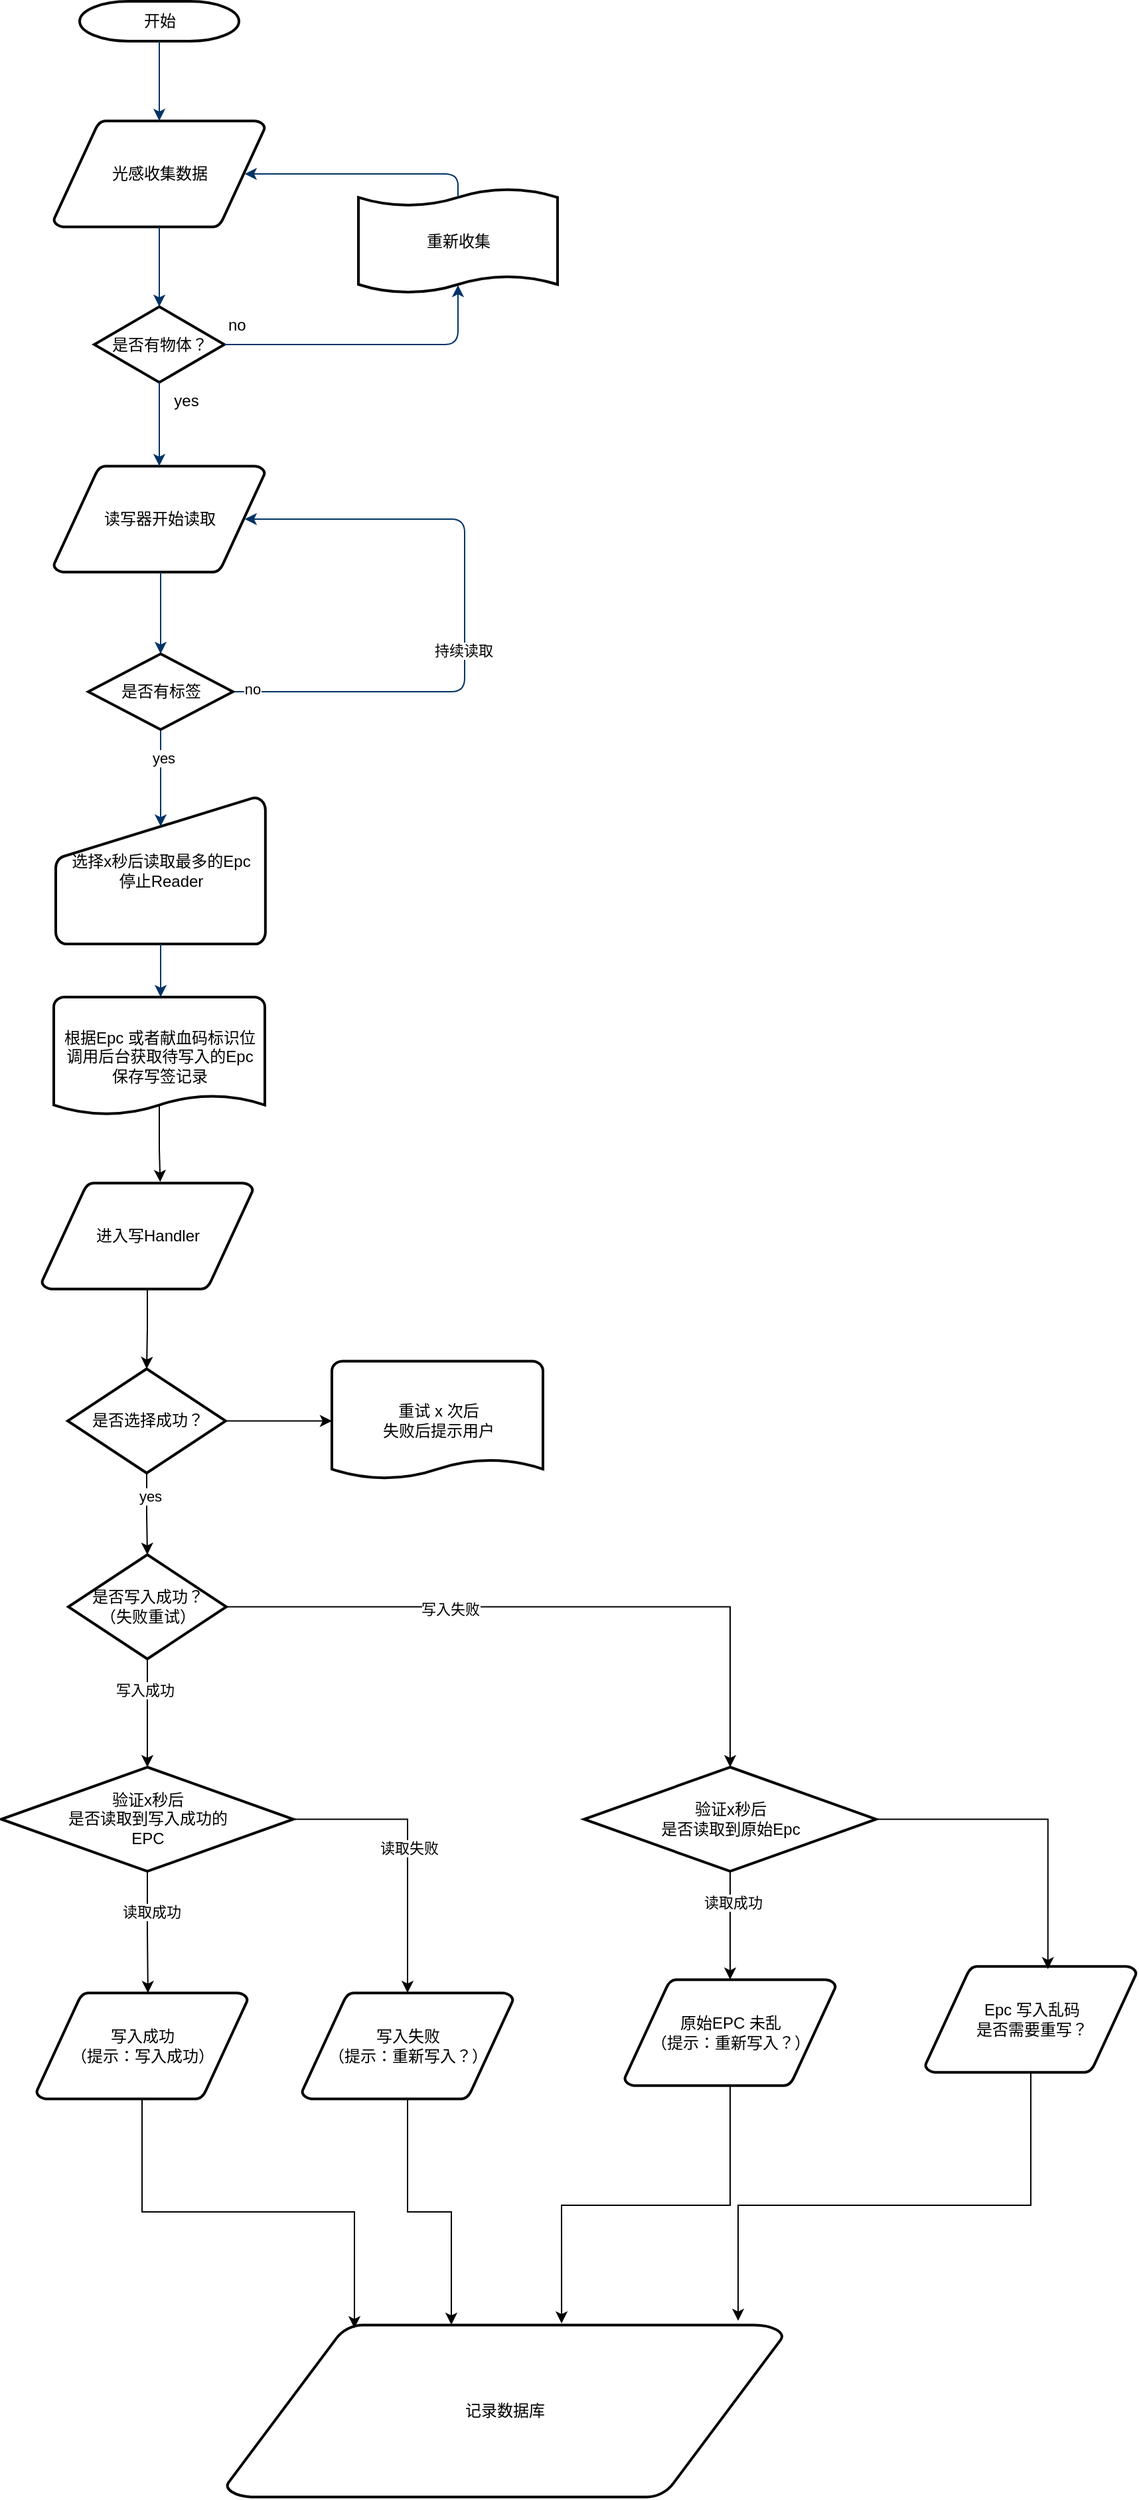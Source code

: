 <mxfile version="24.8.0">
  <diagram id="6a731a19-8d31-9384-78a2-239565b7b9f0" name="Page-1">
    <mxGraphModel dx="1354" dy="925" grid="1" gridSize="10" guides="1" tooltips="1" connect="1" arrows="1" fold="1" page="1" pageScale="1" pageWidth="1169" pageHeight="827" background="none" math="0" shadow="0">
      <root>
        <mxCell id="0" />
        <mxCell id="1" parent="0" />
        <mxCell id="2" value="开始" style="shape=mxgraph.flowchart.terminator;strokeWidth=2;gradientColor=none;gradientDirection=north;fontStyle=0;html=1;" parent="1" vertex="1">
          <mxGeometry x="260" y="160" width="120" height="30" as="geometry" />
        </mxCell>
        <mxCell id="4" value="读写器开始读取" style="shape=mxgraph.flowchart.data;strokeWidth=2;gradientColor=none;gradientDirection=north;fontStyle=0;html=1;" parent="1" vertex="1">
          <mxGeometry x="240.5" y="510" width="159" height="80" as="geometry" />
        </mxCell>
        <mxCell id="5" value="光感收集数据" style="shape=mxgraph.flowchart.data;strokeWidth=2;gradientColor=none;gradientDirection=north;fontStyle=0;html=1;" parent="1" vertex="1">
          <mxGeometry x="240.5" y="250" width="159" height="80" as="geometry" />
        </mxCell>
        <mxCell id="6" value="是否有物体？" style="shape=mxgraph.flowchart.decision;strokeWidth=2;gradientColor=none;gradientDirection=north;fontStyle=0;html=1;" parent="1" vertex="1">
          <mxGeometry x="271" y="390" width="98" height="57" as="geometry" />
        </mxCell>
        <mxCell id="7" style="fontStyle=1;strokeColor=#003366;strokeWidth=1;html=1;entryX=0.5;entryY=0;entryDx=0;entryDy=0;entryPerimeter=0;" parent="1" source="2" target="5" edge="1">
          <mxGeometry relative="1" as="geometry">
            <mxPoint x="320" y="130" as="targetPoint" />
          </mxGeometry>
        </mxCell>
        <mxCell id="9" style="entryX=0.5;entryY=0;entryPerimeter=0;fontStyle=1;strokeColor=#003366;strokeWidth=1;html=1;" parent="1" source="5" target="6" edge="1">
          <mxGeometry relative="1" as="geometry" />
        </mxCell>
        <mxCell id="10" value="" style="edgeStyle=elbowEdgeStyle;elbow=horizontal;entryX=0.5;entryY=0.91;entryPerimeter=0;exitX=1;exitY=0.5;exitPerimeter=0;fontStyle=1;strokeColor=#003366;strokeWidth=1;html=1;" parent="1" source="6" target="51" edge="1">
          <mxGeometry x="381" y="28.5" width="100" height="100" as="geometry">
            <mxPoint x="750" y="447" as="sourcePoint" />
            <mxPoint x="765.395" y="318.5" as="targetPoint" />
            <Array as="points">
              <mxPoint x="545" y="400" />
            </Array>
          </mxGeometry>
        </mxCell>
        <mxCell id="11" value="no" style="text;fontStyle=0;html=1;strokeColor=none;gradientColor=none;fillColor=none;strokeWidth=2;" parent="1" vertex="1">
          <mxGeometry x="370" y="390" width="40" height="26" as="geometry" />
        </mxCell>
        <mxCell id="12" value="" style="edgeStyle=elbowEdgeStyle;elbow=horizontal;fontColor=#001933;fontStyle=1;strokeColor=#003366;strokeWidth=1;html=1;" parent="1" source="6" target="4" edge="1">
          <mxGeometry width="100" height="100" as="geometry">
            <mxPoint y="100" as="sourcePoint" />
            <mxPoint x="100" as="targetPoint" />
          </mxGeometry>
        </mxCell>
        <mxCell id="14" value="yes" style="text;fontStyle=0;html=1;strokeColor=none;gradientColor=none;fillColor=none;strokeWidth=2;align=center;" parent="1" vertex="1">
          <mxGeometry x="320" y="447" width="40" height="26" as="geometry" />
        </mxCell>
        <mxCell id="17" value="" style="edgeStyle=elbowEdgeStyle;elbow=horizontal;fontStyle=1;strokeColor=#003366;strokeWidth=1;html=1;entryX=0.5;entryY=0;entryDx=0;entryDy=0;entryPerimeter=0;" parent="1" source="4" target="-VFkh3BsfnPw2SD_qIt7-55" edge="1">
          <mxGeometry width="100" height="100" as="geometry">
            <mxPoint y="100" as="sourcePoint" />
            <mxPoint x="320.167" y="640" as="targetPoint" />
          </mxGeometry>
        </mxCell>
        <mxCell id="19" value="" style="edgeStyle=elbowEdgeStyle;elbow=vertical;exitX=1;exitY=0.5;exitPerimeter=0;fontStyle=1;strokeColor=#003366;strokeWidth=1;html=1;exitDx=0;exitDy=0;entryX=0.905;entryY=0.5;entryDx=0;entryDy=0;entryPerimeter=0;" parent="1" source="-VFkh3BsfnPw2SD_qIt7-55" target="4" edge="1">
          <mxGeometry width="100" height="100" as="geometry">
            <mxPoint x="384.395" y="680" as="sourcePoint" />
            <mxPoint x="480" y="680" as="targetPoint" />
            <Array as="points">
              <mxPoint x="550" y="620" />
            </Array>
          </mxGeometry>
        </mxCell>
        <mxCell id="-VFkh3BsfnPw2SD_qIt7-57" value="持续读取" style="edgeLabel;html=1;align=center;verticalAlign=middle;resizable=0;points=[];" parent="19" vertex="1" connectable="0">
          <mxGeometry relative="1" as="geometry">
            <mxPoint x="-1" y="29" as="offset" />
          </mxGeometry>
        </mxCell>
        <mxCell id="-VFkh3BsfnPw2SD_qIt7-58" value="no" style="edgeLabel;html=1;align=center;verticalAlign=middle;resizable=0;points=[];" parent="19" vertex="1" connectable="0">
          <mxGeometry relative="1" as="geometry">
            <mxPoint x="-160" y="58" as="offset" />
          </mxGeometry>
        </mxCell>
        <mxCell id="20" value="选择x秒后读取最多的Epc&lt;br&gt;停止Reader" style="shape=mxgraph.flowchart.manual_input;strokeWidth=2;gradientColor=none;gradientDirection=north;fontStyle=0;html=1;" parent="1" vertex="1">
          <mxGeometry x="242" y="760" width="158" height="110" as="geometry" />
        </mxCell>
        <mxCell id="21" value="" style="edgeStyle=elbowEdgeStyle;elbow=horizontal;entryX=0.5;entryY=0.195;entryPerimeter=0;fontStyle=1;strokeColor=#003366;strokeWidth=1;html=1;exitX=0.5;exitY=1;exitDx=0;exitDy=0;exitPerimeter=0;" parent="1" source="-VFkh3BsfnPw2SD_qIt7-55" target="20" edge="1">
          <mxGeometry width="100" height="100" as="geometry">
            <mxPoint x="321" y="720" as="sourcePoint" />
            <mxPoint x="100" as="targetPoint" />
          </mxGeometry>
        </mxCell>
        <mxCell id="-VFkh3BsfnPw2SD_qIt7-59" value="yes" style="edgeLabel;html=1;align=center;verticalAlign=middle;resizable=0;points=[];" parent="21" vertex="1" connectable="0">
          <mxGeometry relative="1" as="geometry">
            <mxPoint x="2" y="-15" as="offset" />
          </mxGeometry>
        </mxCell>
        <mxCell id="22" value="根据Epc 或者献血码标识位&lt;br&gt;&lt;div&gt;调用后台获取待写入的Epc&lt;br&gt;保存写签记录&lt;/div&gt;" style="shape=mxgraph.flowchart.document;strokeWidth=2;gradientColor=none;gradientDirection=north;fontStyle=0;html=1;" parent="1" vertex="1">
          <mxGeometry x="240.5" y="910" width="159" height="90" as="geometry" />
        </mxCell>
        <mxCell id="23" value="" style="edgeStyle=elbowEdgeStyle;elbow=horizontal;exitX=0.5;exitY=1;exitPerimeter=0;fontStyle=1;strokeColor=#003366;strokeWidth=1;html=1;" parent="1" source="20" target="22" edge="1">
          <mxGeometry width="100" height="100" as="geometry">
            <mxPoint y="100" as="sourcePoint" />
            <mxPoint x="100" as="targetPoint" />
          </mxGeometry>
        </mxCell>
        <mxCell id="51" value="重新收集" style="shape=mxgraph.flowchart.paper_tape;strokeWidth=2;gradientColor=none;gradientDirection=north;fontStyle=0;html=1;" parent="1" vertex="1">
          <mxGeometry x="470" y="300" width="150" height="81" as="geometry" />
        </mxCell>
        <mxCell id="52" value="" style="edgeStyle=elbowEdgeStyle;elbow=horizontal;exitX=0.5;exitY=0.09;exitPerimeter=0;entryX=0.905;entryY=0.5;entryPerimeter=0;fontStyle=1;strokeColor=#003366;strokeWidth=1;html=1;" parent="1" source="51" target="5" edge="1">
          <mxGeometry width="100" height="100" as="geometry">
            <mxPoint y="100" as="sourcePoint" />
            <mxPoint x="100" as="targetPoint" />
            <Array as="points">
              <mxPoint x="545" y="300" />
            </Array>
          </mxGeometry>
        </mxCell>
        <mxCell id="-VFkh3BsfnPw2SD_qIt7-55" value="是否有标签" style="shape=mxgraph.flowchart.decision;strokeWidth=2;gradientColor=none;gradientDirection=north;fontStyle=0;html=1;" parent="1" vertex="1">
          <mxGeometry x="266.5" y="651.5" width="109" height="57" as="geometry" />
        </mxCell>
        <mxCell id="-VFkh3BsfnPw2SD_qIt7-71" style="edgeStyle=orthogonalEdgeStyle;rounded=0;orthogonalLoop=1;jettySize=auto;html=1;" parent="1" source="-VFkh3BsfnPw2SD_qIt7-65" target="-VFkh3BsfnPw2SD_qIt7-67" edge="1">
          <mxGeometry relative="1" as="geometry" />
        </mxCell>
        <mxCell id="-VFkh3BsfnPw2SD_qIt7-65" value="进入写Handler" style="shape=mxgraph.flowchart.data;strokeWidth=2;gradientColor=none;gradientDirection=north;fontStyle=0;html=1;" parent="1" vertex="1">
          <mxGeometry x="231.5" y="1050" width="159" height="80" as="geometry" />
        </mxCell>
        <mxCell id="-VFkh3BsfnPw2SD_qIt7-66" style="edgeStyle=orthogonalEdgeStyle;rounded=0;orthogonalLoop=1;jettySize=auto;html=1;entryX=0.561;entryY=-0.01;entryDx=0;entryDy=0;entryPerimeter=0;exitX=0.5;exitY=0.9;exitDx=0;exitDy=0;exitPerimeter=0;" parent="1" source="22" target="-VFkh3BsfnPw2SD_qIt7-65" edge="1">
          <mxGeometry relative="1" as="geometry" />
        </mxCell>
        <mxCell id="-VFkh3BsfnPw2SD_qIt7-67" value="是否选择成功？" style="shape=mxgraph.flowchart.decision;strokeWidth=2;gradientColor=none;gradientDirection=north;fontStyle=0;html=1;" parent="1" vertex="1">
          <mxGeometry x="251" y="1190" width="119" height="78.5" as="geometry" />
        </mxCell>
        <mxCell id="-VFkh3BsfnPw2SD_qIt7-68" value="重试 x 次后&lt;div&gt;失败后提示用户&lt;/div&gt;" style="shape=mxgraph.flowchart.document;strokeWidth=2;gradientColor=none;gradientDirection=north;fontStyle=0;html=1;" parent="1" vertex="1">
          <mxGeometry x="450" y="1184.25" width="159" height="90" as="geometry" />
        </mxCell>
        <mxCell id="-VFkh3BsfnPw2SD_qIt7-69" value="是否写入成功？&lt;br&gt;（失败重试）" style="shape=mxgraph.flowchart.decision;strokeWidth=2;gradientColor=none;gradientDirection=north;fontStyle=0;html=1;" parent="1" vertex="1">
          <mxGeometry x="251.5" y="1330" width="119" height="78.5" as="geometry" />
        </mxCell>
        <mxCell id="-VFkh3BsfnPw2SD_qIt7-70" value="验证x秒后&lt;br&gt;是否读取到写入成功的&lt;div&gt;EPC&lt;/div&gt;" style="shape=mxgraph.flowchart.decision;strokeWidth=2;gradientColor=none;gradientDirection=north;fontStyle=0;html=1;" parent="1" vertex="1">
          <mxGeometry x="201" y="1490" width="220" height="78.5" as="geometry" />
        </mxCell>
        <mxCell id="-VFkh3BsfnPw2SD_qIt7-75" style="edgeStyle=orthogonalEdgeStyle;rounded=0;orthogonalLoop=1;jettySize=auto;html=1;entryX=0.5;entryY=0;entryDx=0;entryDy=0;entryPerimeter=0;" parent="1" source="-VFkh3BsfnPw2SD_qIt7-67" target="-VFkh3BsfnPw2SD_qIt7-69" edge="1">
          <mxGeometry relative="1" as="geometry" />
        </mxCell>
        <mxCell id="-VFkh3BsfnPw2SD_qIt7-76" value="yes" style="edgeLabel;html=1;align=center;verticalAlign=middle;resizable=0;points=[];" parent="-VFkh3BsfnPw2SD_qIt7-75" vertex="1" connectable="0">
          <mxGeometry x="-0.43" y="2" relative="1" as="geometry">
            <mxPoint as="offset" />
          </mxGeometry>
        </mxCell>
        <mxCell id="-VFkh3BsfnPw2SD_qIt7-79" style="edgeStyle=orthogonalEdgeStyle;rounded=0;orthogonalLoop=1;jettySize=auto;html=1;entryX=0.5;entryY=0;entryDx=0;entryDy=0;entryPerimeter=0;" parent="1" source="-VFkh3BsfnPw2SD_qIt7-69" target="-VFkh3BsfnPw2SD_qIt7-70" edge="1">
          <mxGeometry relative="1" as="geometry" />
        </mxCell>
        <mxCell id="-VFkh3BsfnPw2SD_qIt7-80" value="写入成功" style="edgeLabel;html=1;align=center;verticalAlign=middle;resizable=0;points=[];" parent="-VFkh3BsfnPw2SD_qIt7-79" vertex="1" connectable="0">
          <mxGeometry x="-0.422" y="-2" relative="1" as="geometry">
            <mxPoint as="offset" />
          </mxGeometry>
        </mxCell>
        <mxCell id="-VFkh3BsfnPw2SD_qIt7-81" style="edgeStyle=orthogonalEdgeStyle;rounded=0;orthogonalLoop=1;jettySize=auto;html=1;entryX=0;entryY=0.5;entryDx=0;entryDy=0;entryPerimeter=0;" parent="1" source="-VFkh3BsfnPw2SD_qIt7-67" target="-VFkh3BsfnPw2SD_qIt7-68" edge="1">
          <mxGeometry relative="1" as="geometry" />
        </mxCell>
        <mxCell id="-VFkh3BsfnPw2SD_qIt7-84" value="写入成功&lt;br&gt;（提示：写入成功）" style="shape=mxgraph.flowchart.data;strokeWidth=2;gradientColor=none;gradientDirection=north;fontStyle=0;html=1;" parent="1" vertex="1">
          <mxGeometry x="227.5" y="1660" width="159" height="80" as="geometry" />
        </mxCell>
        <mxCell id="5l99on6ANd_aUowF-hH1-57" value="验证x秒后&lt;br&gt;是否读取到原始Epc" style="shape=mxgraph.flowchart.decision;strokeWidth=2;gradientColor=none;gradientDirection=north;fontStyle=0;html=1;" vertex="1" parent="1">
          <mxGeometry x="640" y="1490" width="220" height="78.5" as="geometry" />
        </mxCell>
        <mxCell id="5l99on6ANd_aUowF-hH1-58" style="edgeStyle=orthogonalEdgeStyle;rounded=0;orthogonalLoop=1;jettySize=auto;html=1;entryX=0.5;entryY=0;entryDx=0;entryDy=0;entryPerimeter=0;" edge="1" parent="1" source="-VFkh3BsfnPw2SD_qIt7-69" target="5l99on6ANd_aUowF-hH1-57">
          <mxGeometry relative="1" as="geometry" />
        </mxCell>
        <mxCell id="5l99on6ANd_aUowF-hH1-59" value="写入失败" style="edgeLabel;html=1;align=center;verticalAlign=middle;resizable=0;points=[];" vertex="1" connectable="0" parent="5l99on6ANd_aUowF-hH1-58">
          <mxGeometry x="-0.328" y="-1" relative="1" as="geometry">
            <mxPoint as="offset" />
          </mxGeometry>
        </mxCell>
        <mxCell id="5l99on6ANd_aUowF-hH1-60" style="edgeStyle=orthogonalEdgeStyle;rounded=0;orthogonalLoop=1;jettySize=auto;html=1;entryX=0.528;entryY=0.001;entryDx=0;entryDy=0;entryPerimeter=0;" edge="1" parent="1" source="-VFkh3BsfnPw2SD_qIt7-70" target="-VFkh3BsfnPw2SD_qIt7-84">
          <mxGeometry relative="1" as="geometry" />
        </mxCell>
        <mxCell id="5l99on6ANd_aUowF-hH1-61" value="读取成功" style="edgeLabel;html=1;align=center;verticalAlign=middle;resizable=0;points=[];" vertex="1" connectable="0" parent="5l99on6ANd_aUowF-hH1-60">
          <mxGeometry x="-0.344" y="3" relative="1" as="geometry">
            <mxPoint as="offset" />
          </mxGeometry>
        </mxCell>
        <mxCell id="5l99on6ANd_aUowF-hH1-62" value="写入失败&lt;br&gt;（提示：重新写入？）" style="shape=mxgraph.flowchart.data;strokeWidth=2;gradientColor=none;gradientDirection=north;fontStyle=0;html=1;" vertex="1" parent="1">
          <mxGeometry x="427.5" y="1660" width="159" height="80" as="geometry" />
        </mxCell>
        <mxCell id="5l99on6ANd_aUowF-hH1-63" style="edgeStyle=orthogonalEdgeStyle;rounded=0;orthogonalLoop=1;jettySize=auto;html=1;entryX=0.5;entryY=0;entryDx=0;entryDy=0;entryPerimeter=0;" edge="1" parent="1" source="-VFkh3BsfnPw2SD_qIt7-70" target="5l99on6ANd_aUowF-hH1-62">
          <mxGeometry relative="1" as="geometry" />
        </mxCell>
        <mxCell id="5l99on6ANd_aUowF-hH1-67" value="读取失败" style="edgeLabel;html=1;align=center;verticalAlign=middle;resizable=0;points=[];" vertex="1" connectable="0" parent="5l99on6ANd_aUowF-hH1-63">
          <mxGeometry x="-0.007" y="1" relative="1" as="geometry">
            <mxPoint as="offset" />
          </mxGeometry>
        </mxCell>
        <mxCell id="5l99on6ANd_aUowF-hH1-64" value="原始EPC 未乱&lt;br&gt;（提示：重新写入？）" style="shape=mxgraph.flowchart.data;strokeWidth=2;gradientColor=none;gradientDirection=north;fontStyle=0;html=1;" vertex="1" parent="1">
          <mxGeometry x="670.5" y="1650" width="159" height="80" as="geometry" />
        </mxCell>
        <mxCell id="5l99on6ANd_aUowF-hH1-65" value="Epc 写入乱码&lt;br&gt;是否需要重写？" style="shape=mxgraph.flowchart.data;strokeWidth=2;gradientColor=none;gradientDirection=north;fontStyle=0;html=1;" vertex="1" parent="1">
          <mxGeometry x="897" y="1640" width="159" height="80" as="geometry" />
        </mxCell>
        <mxCell id="5l99on6ANd_aUowF-hH1-66" style="edgeStyle=orthogonalEdgeStyle;rounded=0;orthogonalLoop=1;jettySize=auto;html=1;entryX=0.5;entryY=0;entryDx=0;entryDy=0;entryPerimeter=0;" edge="1" parent="1" source="5l99on6ANd_aUowF-hH1-57" target="5l99on6ANd_aUowF-hH1-64">
          <mxGeometry relative="1" as="geometry" />
        </mxCell>
        <mxCell id="5l99on6ANd_aUowF-hH1-68" value="读取成功" style="edgeLabel;html=1;align=center;verticalAlign=middle;resizable=0;points=[];" vertex="1" connectable="0" parent="5l99on6ANd_aUowF-hH1-66">
          <mxGeometry x="-0.428" y="2" relative="1" as="geometry">
            <mxPoint as="offset" />
          </mxGeometry>
        </mxCell>
        <mxCell id="5l99on6ANd_aUowF-hH1-69" style="edgeStyle=orthogonalEdgeStyle;rounded=0;orthogonalLoop=1;jettySize=auto;html=1;entryX=0.581;entryY=0.027;entryDx=0;entryDy=0;entryPerimeter=0;" edge="1" parent="1" source="5l99on6ANd_aUowF-hH1-57" target="5l99on6ANd_aUowF-hH1-65">
          <mxGeometry relative="1" as="geometry" />
        </mxCell>
        <mxCell id="5l99on6ANd_aUowF-hH1-70" value="记录数据库" style="shape=mxgraph.flowchart.data;strokeWidth=2;gradientColor=none;gradientDirection=north;fontStyle=0;html=1;" vertex="1" parent="1">
          <mxGeometry x="370.5" y="1910" width="419.5" height="130" as="geometry" />
        </mxCell>
        <mxCell id="5l99on6ANd_aUowF-hH1-71" style="edgeStyle=orthogonalEdgeStyle;rounded=0;orthogonalLoop=1;jettySize=auto;html=1;entryX=0.23;entryY=0.02;entryDx=0;entryDy=0;entryPerimeter=0;" edge="1" parent="1" source="-VFkh3BsfnPw2SD_qIt7-84" target="5l99on6ANd_aUowF-hH1-70">
          <mxGeometry relative="1" as="geometry" />
        </mxCell>
        <mxCell id="5l99on6ANd_aUowF-hH1-72" style="edgeStyle=orthogonalEdgeStyle;rounded=0;orthogonalLoop=1;jettySize=auto;html=1;entryX=0.404;entryY=0;entryDx=0;entryDy=0;entryPerimeter=0;" edge="1" parent="1" source="5l99on6ANd_aUowF-hH1-62" target="5l99on6ANd_aUowF-hH1-70">
          <mxGeometry relative="1" as="geometry" />
        </mxCell>
        <mxCell id="5l99on6ANd_aUowF-hH1-73" style="edgeStyle=orthogonalEdgeStyle;rounded=0;orthogonalLoop=1;jettySize=auto;html=1;entryX=0.602;entryY=-0.008;entryDx=0;entryDy=0;entryPerimeter=0;" edge="1" parent="1" source="5l99on6ANd_aUowF-hH1-64" target="5l99on6ANd_aUowF-hH1-70">
          <mxGeometry relative="1" as="geometry" />
        </mxCell>
        <mxCell id="5l99on6ANd_aUowF-hH1-75" style="edgeStyle=orthogonalEdgeStyle;rounded=0;orthogonalLoop=1;jettySize=auto;html=1;entryX=0.919;entryY=-0.023;entryDx=0;entryDy=0;entryPerimeter=0;" edge="1" parent="1" source="5l99on6ANd_aUowF-hH1-65" target="5l99on6ANd_aUowF-hH1-70">
          <mxGeometry relative="1" as="geometry">
            <Array as="points">
              <mxPoint x="977" y="1820" />
              <mxPoint x="756" y="1820" />
            </Array>
          </mxGeometry>
        </mxCell>
      </root>
    </mxGraphModel>
  </diagram>
</mxfile>
